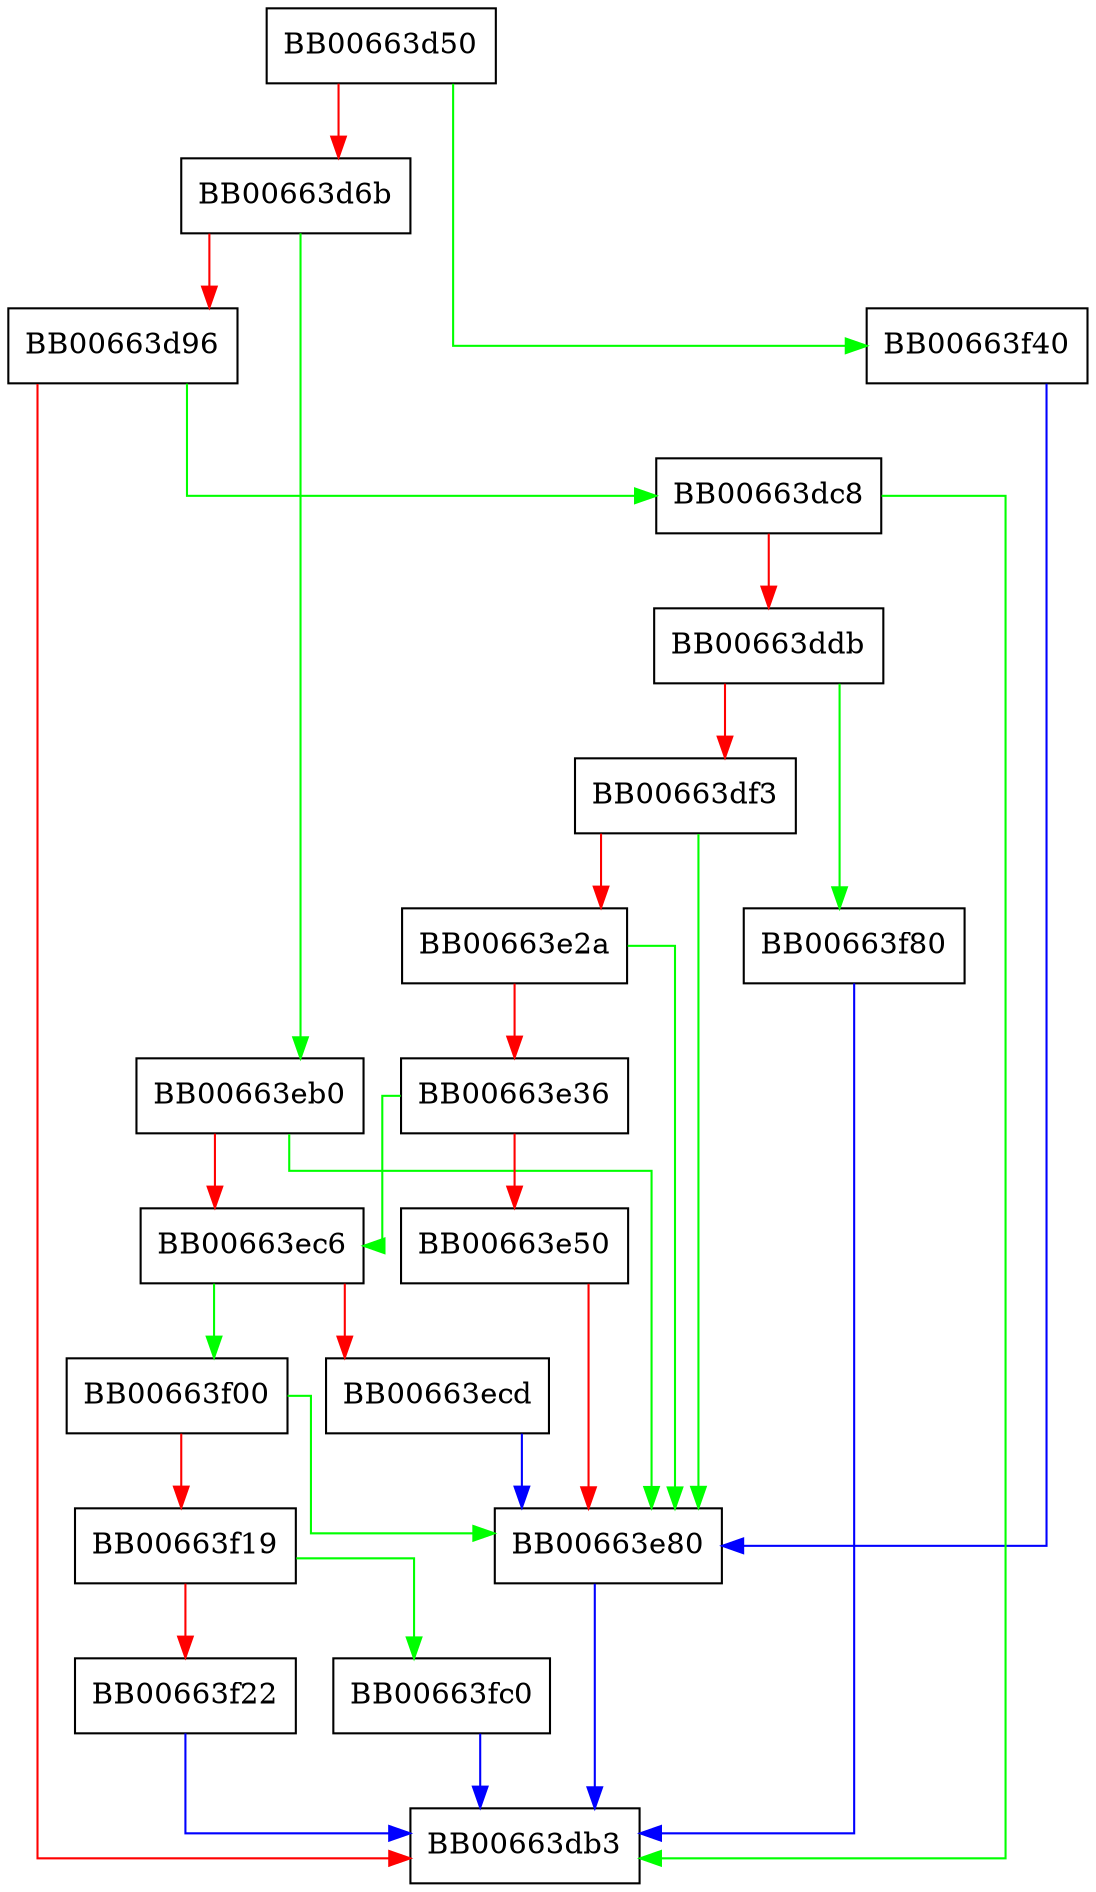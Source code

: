 digraph set_dist_point_name {
  node [shape="box"];
  graph [splines=ortho];
  BB00663d50 -> BB00663f40 [color="green"];
  BB00663d50 -> BB00663d6b [color="red"];
  BB00663d6b -> BB00663eb0 [color="green"];
  BB00663d6b -> BB00663d96 [color="red"];
  BB00663d96 -> BB00663dc8 [color="green"];
  BB00663d96 -> BB00663db3 [color="red"];
  BB00663dc8 -> BB00663db3 [color="green"];
  BB00663dc8 -> BB00663ddb [color="red"];
  BB00663ddb -> BB00663f80 [color="green"];
  BB00663ddb -> BB00663df3 [color="red"];
  BB00663df3 -> BB00663e80 [color="green"];
  BB00663df3 -> BB00663e2a [color="red"];
  BB00663e2a -> BB00663e80 [color="green"];
  BB00663e2a -> BB00663e36 [color="red"];
  BB00663e36 -> BB00663ec6 [color="green"];
  BB00663e36 -> BB00663e50 [color="red"];
  BB00663e50 -> BB00663e80 [color="red"];
  BB00663e80 -> BB00663db3 [color="blue"];
  BB00663eb0 -> BB00663e80 [color="green"];
  BB00663eb0 -> BB00663ec6 [color="red"];
  BB00663ec6 -> BB00663f00 [color="green"];
  BB00663ec6 -> BB00663ecd [color="red"];
  BB00663ecd -> BB00663e80 [color="blue"];
  BB00663f00 -> BB00663e80 [color="green"];
  BB00663f00 -> BB00663f19 [color="red"];
  BB00663f19 -> BB00663fc0 [color="green"];
  BB00663f19 -> BB00663f22 [color="red"];
  BB00663f22 -> BB00663db3 [color="blue"];
  BB00663f40 -> BB00663e80 [color="blue"];
  BB00663f80 -> BB00663db3 [color="blue"];
  BB00663fc0 -> BB00663db3 [color="blue"];
}